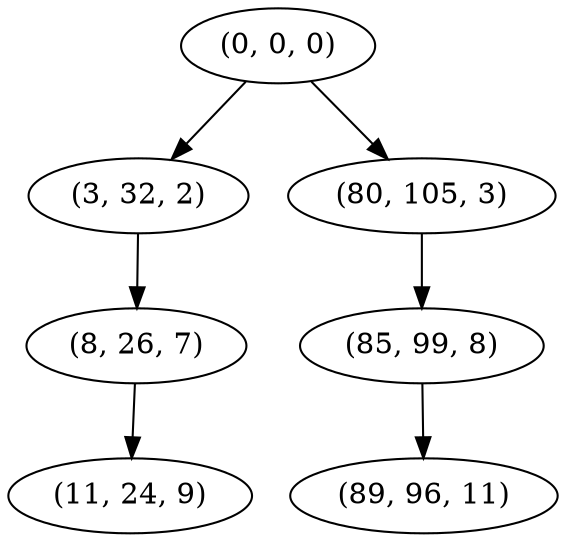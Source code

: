 digraph tree {
    "(0, 0, 0)";
    "(3, 32, 2)";
    "(8, 26, 7)";
    "(11, 24, 9)";
    "(80, 105, 3)";
    "(85, 99, 8)";
    "(89, 96, 11)";
    "(0, 0, 0)" -> "(3, 32, 2)";
    "(0, 0, 0)" -> "(80, 105, 3)";
    "(3, 32, 2)" -> "(8, 26, 7)";
    "(8, 26, 7)" -> "(11, 24, 9)";
    "(80, 105, 3)" -> "(85, 99, 8)";
    "(85, 99, 8)" -> "(89, 96, 11)";
}
